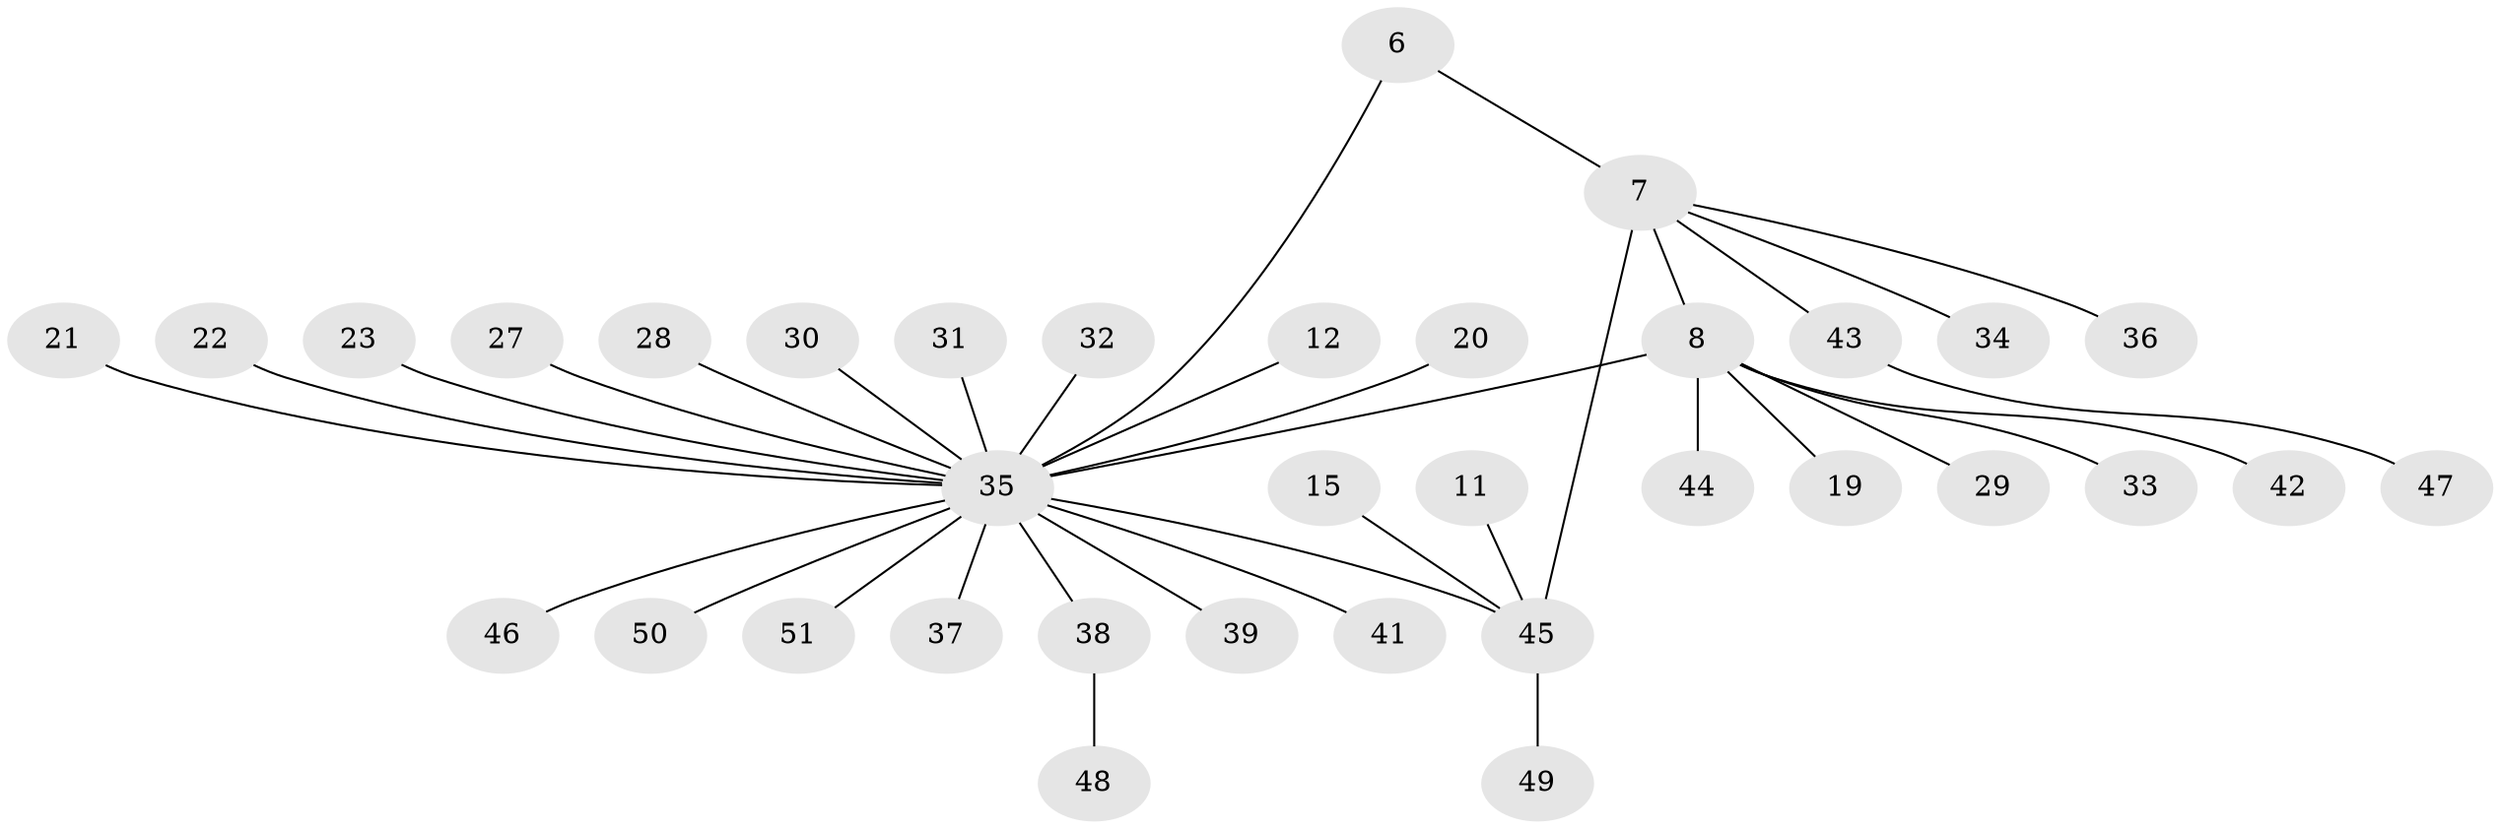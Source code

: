// original degree distribution, {8: 0.058823529411764705, 4: 0.0196078431372549, 7: 0.058823529411764705, 5: 0.058823529411764705, 2: 0.21568627450980393, 1: 0.5882352941176471}
// Generated by graph-tools (version 1.1) at 2025/58/03/04/25 21:58:36]
// undirected, 35 vertices, 36 edges
graph export_dot {
graph [start="1"]
  node [color=gray90,style=filled];
  6;
  7 [super="+5"];
  8;
  11;
  12;
  15;
  19;
  20;
  21;
  22;
  23;
  27;
  28;
  29;
  30;
  31;
  32;
  33;
  34 [super="+13"];
  35 [super="+3+1+9"];
  36;
  37;
  38 [super="+16"];
  39;
  41 [super="+24"];
  42 [super="+18"];
  43 [super="+40"];
  44;
  45 [super="+2+10"];
  46;
  47;
  48;
  49;
  50;
  51;
  6 -- 7;
  6 -- 35;
  7 -- 8;
  7 -- 36;
  7 -- 45 [weight=3];
  7 -- 34;
  7 -- 43;
  8 -- 19;
  8 -- 29;
  8 -- 33;
  8 -- 44;
  8 -- 35 [weight=2];
  8 -- 42;
  11 -- 45;
  12 -- 35;
  15 -- 45;
  20 -- 35;
  21 -- 35;
  22 -- 35;
  23 -- 35;
  27 -- 35;
  28 -- 35;
  30 -- 35;
  31 -- 35;
  32 -- 35;
  35 -- 46;
  35 -- 37 [weight=2];
  35 -- 50;
  35 -- 39;
  35 -- 51;
  35 -- 45 [weight=3];
  35 -- 38;
  35 -- 41;
  38 -- 48;
  43 -- 47;
  45 -- 49;
}
